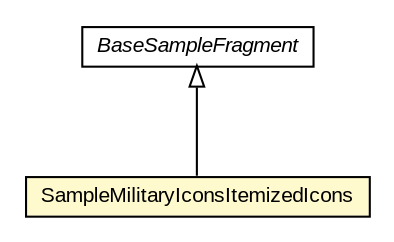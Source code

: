 #!/usr/local/bin/dot
#
# Class diagram 
# Generated by UMLGraph version R5_6-24-gf6e263 (http://www.umlgraph.org/)
#

digraph G {
	edge [fontname="arial",fontsize=10,labelfontname="arial",labelfontsize=10];
	node [fontname="arial",fontsize=10,shape=plaintext];
	nodesep=0.25;
	ranksep=0.5;
	// org.osmdroid.samplefragments.BaseSampleFragment
	c44871 [label=<<table title="org.osmdroid.samplefragments.BaseSampleFragment" border="0" cellborder="1" cellspacing="0" cellpadding="2" port="p" href="../BaseSampleFragment.html">
		<tr><td><table border="0" cellspacing="0" cellpadding="1">
<tr><td align="center" balign="center"><font face="arial italic"> BaseSampleFragment </font></td></tr>
		</table></td></tr>
		</table>>, URL="../BaseSampleFragment.html", fontname="arial", fontcolor="black", fontsize=10.0];
	// org.osmdroid.samplefragments.data.SampleMilitaryIconsItemizedIcons
	c44898 [label=<<table title="org.osmdroid.samplefragments.data.SampleMilitaryIconsItemizedIcons" border="0" cellborder="1" cellspacing="0" cellpadding="2" port="p" bgcolor="lemonChiffon" href="./SampleMilitaryIconsItemizedIcons.html">
		<tr><td><table border="0" cellspacing="0" cellpadding="1">
<tr><td align="center" balign="center"> SampleMilitaryIconsItemizedIcons </td></tr>
		</table></td></tr>
		</table>>, URL="./SampleMilitaryIconsItemizedIcons.html", fontname="arial", fontcolor="black", fontsize=10.0];
	//org.osmdroid.samplefragments.data.SampleMilitaryIconsItemizedIcons extends org.osmdroid.samplefragments.BaseSampleFragment
	c44871:p -> c44898:p [dir=back,arrowtail=empty];
}

